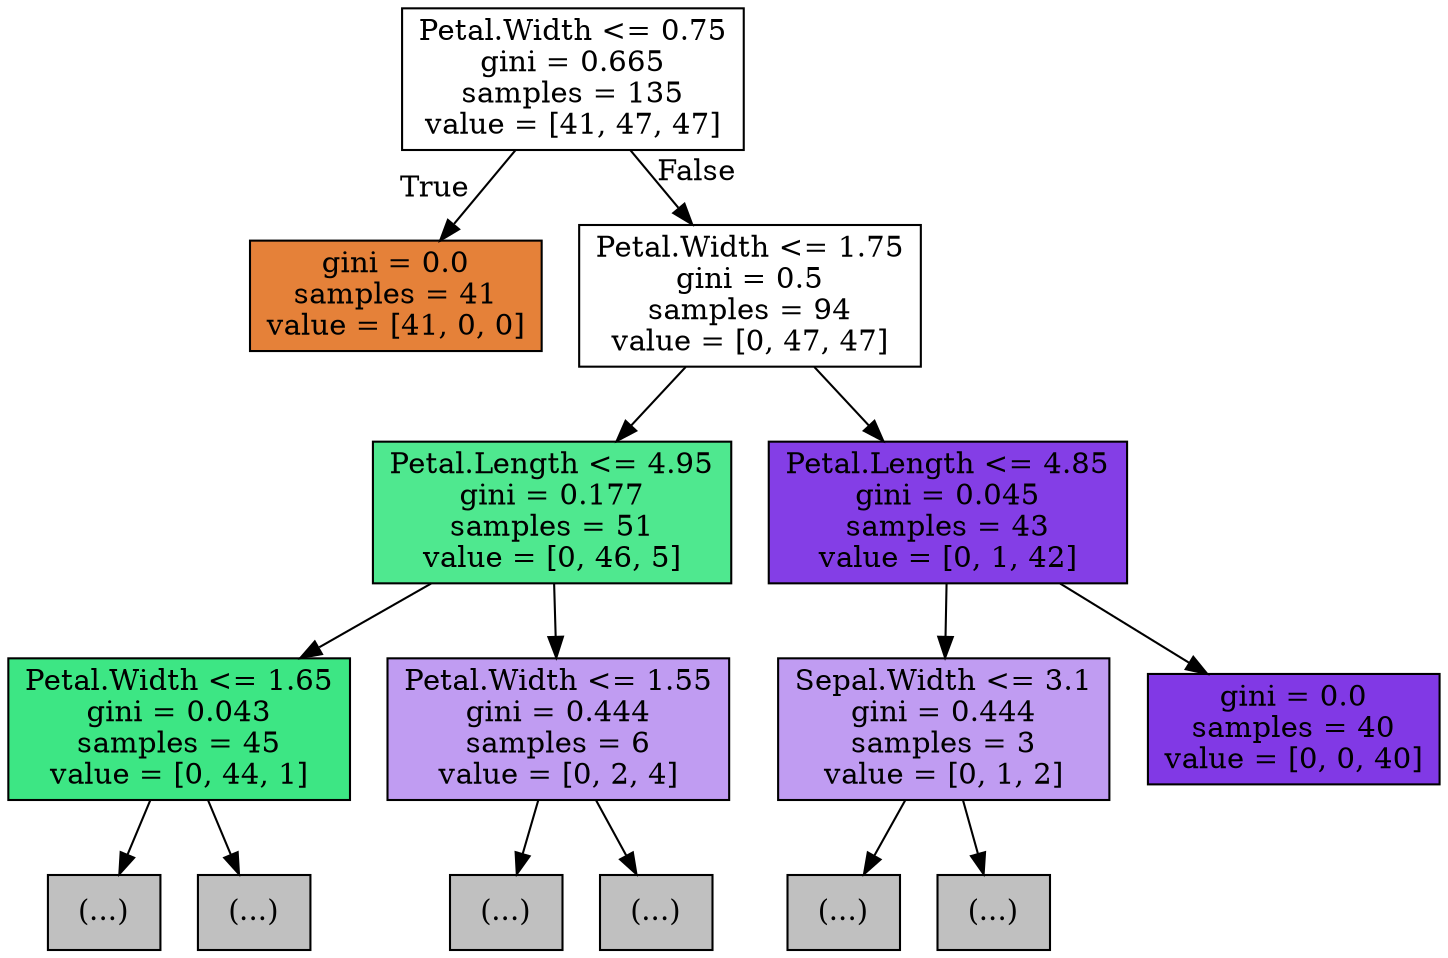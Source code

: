 digraph Tree {
node [shape=box, style="filled", color="black"] ;
0 [label="Petal.Width <= 0.75\ngini = 0.665\nsamples = 135\nvalue = [41, 47, 47]", fillcolor="#ffffff"] ;
1 [label="gini = 0.0\nsamples = 41\nvalue = [41, 0, 0]", fillcolor="#e58139"] ;
0 -> 1 [labeldistance=2.5, labelangle=45, headlabel="True"] ;
2 [label="Petal.Width <= 1.75\ngini = 0.5\nsamples = 94\nvalue = [0, 47, 47]", fillcolor="#ffffff"] ;
0 -> 2 [labeldistance=2.5, labelangle=-45, headlabel="False"] ;
3 [label="Petal.Length <= 4.95\ngini = 0.177\nsamples = 51\nvalue = [0, 46, 5]", fillcolor="#4fe88f"] ;
2 -> 3 ;
4 [label="Petal.Width <= 1.65\ngini = 0.043\nsamples = 45\nvalue = [0, 44, 1]", fillcolor="#3de684"] ;
3 -> 4 ;
5 [label="(...)", fillcolor="#C0C0C0"] ;
4 -> 5 ;
6 [label="(...)", fillcolor="#C0C0C0"] ;
4 -> 6 ;
7 [label="Petal.Width <= 1.55\ngini = 0.444\nsamples = 6\nvalue = [0, 2, 4]", fillcolor="#c09cf2"] ;
3 -> 7 ;
8 [label="(...)", fillcolor="#C0C0C0"] ;
7 -> 8 ;
9 [label="(...)", fillcolor="#C0C0C0"] ;
7 -> 9 ;
12 [label="Petal.Length <= 4.85\ngini = 0.045\nsamples = 43\nvalue = [0, 1, 42]", fillcolor="#843ee6"] ;
2 -> 12 ;
13 [label="Sepal.Width <= 3.1\ngini = 0.444\nsamples = 3\nvalue = [0, 1, 2]", fillcolor="#c09cf2"] ;
12 -> 13 ;
14 [label="(...)", fillcolor="#C0C0C0"] ;
13 -> 14 ;
15 [label="(...)", fillcolor="#C0C0C0"] ;
13 -> 15 ;
16 [label="gini = 0.0\nsamples = 40\nvalue = [0, 0, 40]", fillcolor="#8139e5"] ;
12 -> 16 ;
}